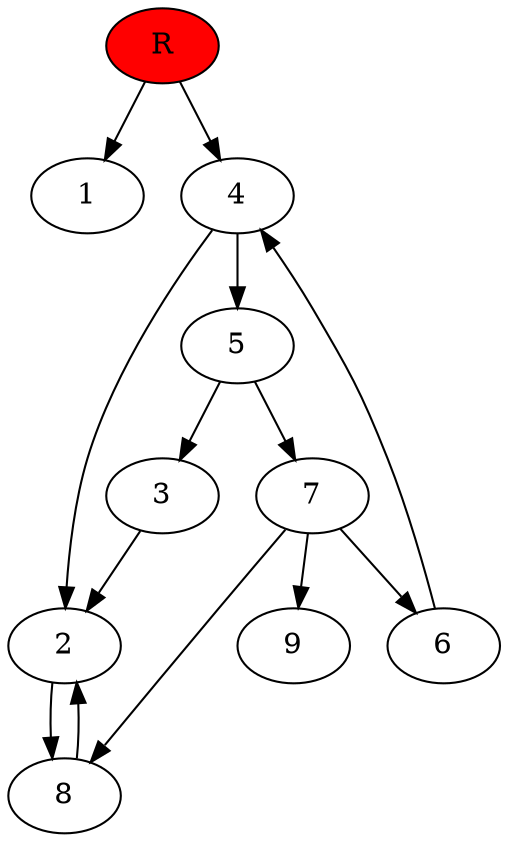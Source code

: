 digraph prb19917 {
	1
	2
	3
	4
	5
	6
	7
	8
	R [fillcolor="#ff0000" style=filled]
	2 -> 8
	3 -> 2
	4 -> 2
	4 -> 5
	5 -> 3
	5 -> 7
	6 -> 4
	7 -> 6
	7 -> 8
	7 -> 9
	8 -> 2
	R -> 1
	R -> 4
}
